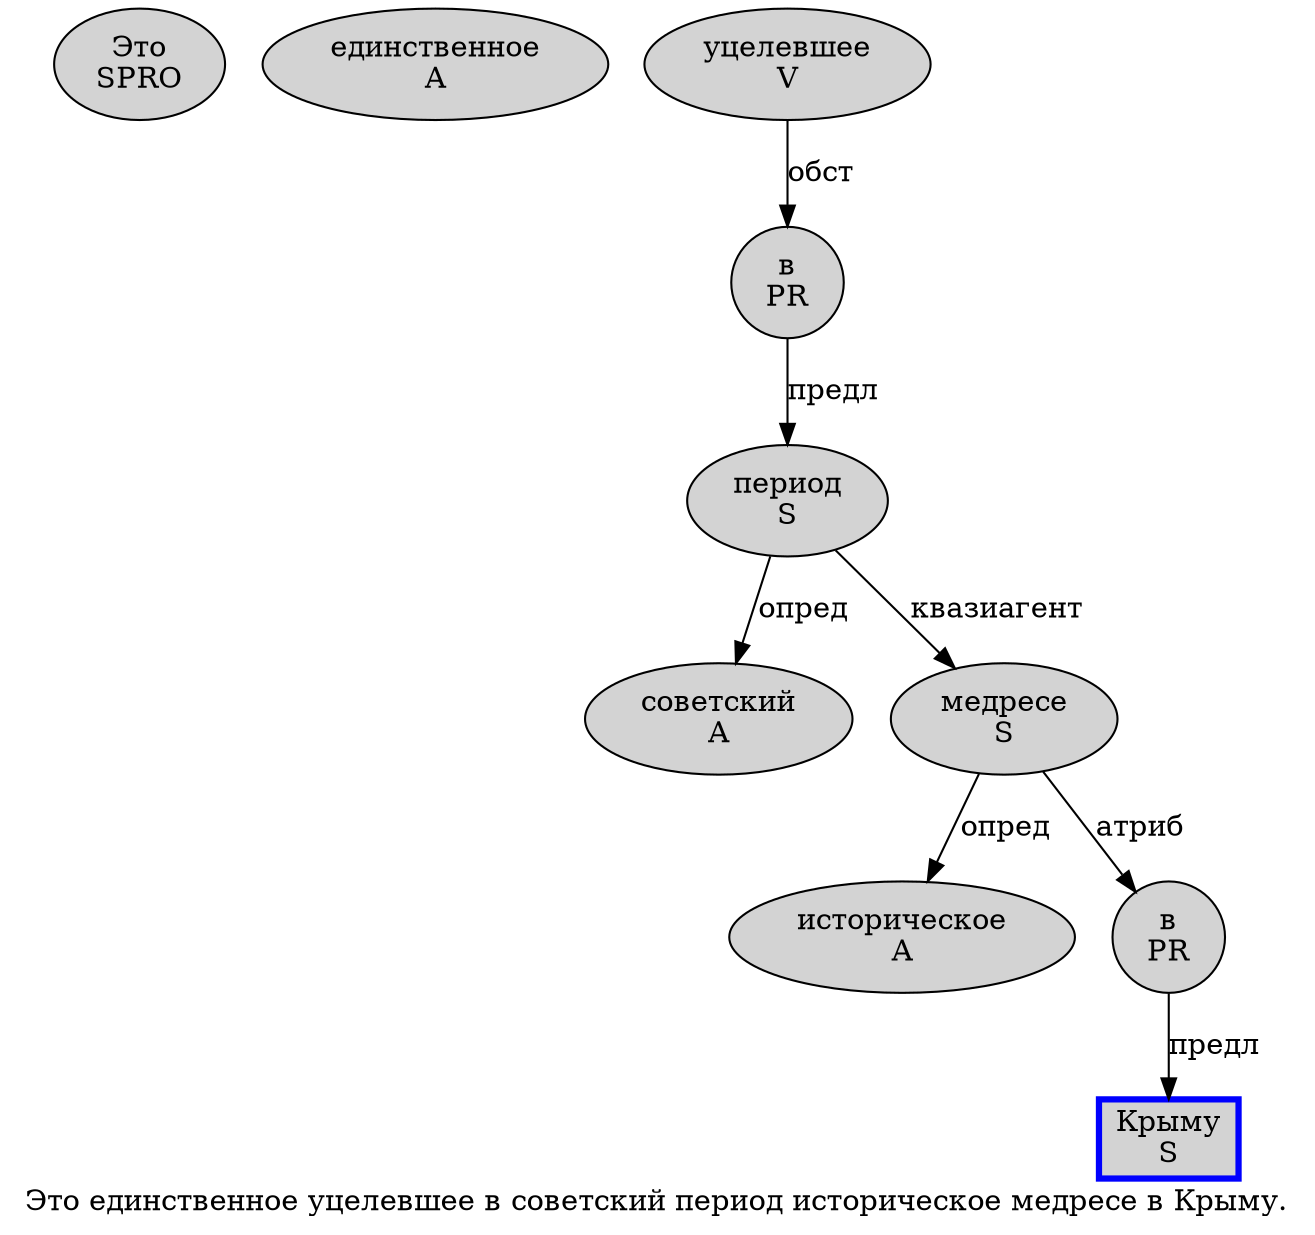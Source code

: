 digraph SENTENCE_99 {
	graph [label="Это единственное уцелевшее в советский период историческое медресе в Крыму."]
	node [style=filled]
		0 [label="Это
SPRO" color="" fillcolor=lightgray penwidth=1 shape=ellipse]
		1 [label="единственное
A" color="" fillcolor=lightgray penwidth=1 shape=ellipse]
		2 [label="уцелевшее
V" color="" fillcolor=lightgray penwidth=1 shape=ellipse]
		3 [label="в
PR" color="" fillcolor=lightgray penwidth=1 shape=ellipse]
		4 [label="советский
A" color="" fillcolor=lightgray penwidth=1 shape=ellipse]
		5 [label="период
S" color="" fillcolor=lightgray penwidth=1 shape=ellipse]
		6 [label="историческое
A" color="" fillcolor=lightgray penwidth=1 shape=ellipse]
		7 [label="медресе
S" color="" fillcolor=lightgray penwidth=1 shape=ellipse]
		8 [label="в
PR" color="" fillcolor=lightgray penwidth=1 shape=ellipse]
		9 [label="Крыму
S" color=blue fillcolor=lightgray penwidth=3 shape=box]
			7 -> 6 [label="опред"]
			7 -> 8 [label="атриб"]
			3 -> 5 [label="предл"]
			5 -> 4 [label="опред"]
			5 -> 7 [label="квазиагент"]
			2 -> 3 [label="обст"]
			8 -> 9 [label="предл"]
}